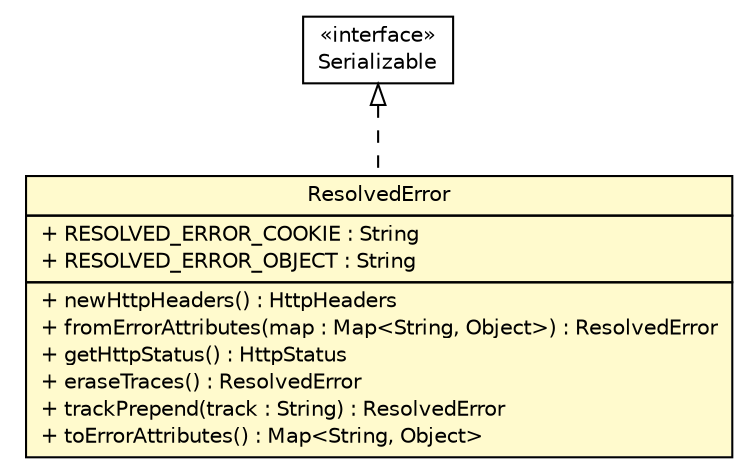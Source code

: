 #!/usr/local/bin/dot
#
# Class diagram 
# Generated by UMLGraph version R5_6-24-gf6e263 (http://www.umlgraph.org/)
#

digraph G {
	edge [fontname="Helvetica",fontsize=10,labelfontname="Helvetica",labelfontsize=10];
	node [fontname="Helvetica",fontsize=10,shape=plaintext];
	nodesep=0.25;
	ranksep=0.5;
	// com.yirendai.oss.lib.errorhandle.api.ResolvedError
	c1370 [label=<<table title="com.yirendai.oss.lib.errorhandle.api.ResolvedError" border="0" cellborder="1" cellspacing="0" cellpadding="2" port="p" bgcolor="lemonChiffon" href="./ResolvedError.html">
		<tr><td><table border="0" cellspacing="0" cellpadding="1">
<tr><td align="center" balign="center"> ResolvedError </td></tr>
		</table></td></tr>
		<tr><td><table border="0" cellspacing="0" cellpadding="1">
<tr><td align="left" balign="left"> + RESOLVED_ERROR_COOKIE : String </td></tr>
<tr><td align="left" balign="left"> + RESOLVED_ERROR_OBJECT : String </td></tr>
		</table></td></tr>
		<tr><td><table border="0" cellspacing="0" cellpadding="1">
<tr><td align="left" balign="left"> + newHttpHeaders() : HttpHeaders </td></tr>
<tr><td align="left" balign="left"> + fromErrorAttributes(map : Map&lt;String, Object&gt;) : ResolvedError </td></tr>
<tr><td align="left" balign="left"> + getHttpStatus() : HttpStatus </td></tr>
<tr><td align="left" balign="left"> + eraseTraces() : ResolvedError </td></tr>
<tr><td align="left" balign="left"> + trackPrepend(track : String) : ResolvedError </td></tr>
<tr><td align="left" balign="left"> + toErrorAttributes() : Map&lt;String, Object&gt; </td></tr>
		</table></td></tr>
		</table>>, URL="./ResolvedError.html", fontname="Helvetica", fontcolor="black", fontsize=10.0];
	//com.yirendai.oss.lib.errorhandle.api.ResolvedError implements java.io.Serializable
	c1398:p -> c1370:p [dir=back,arrowtail=empty,style=dashed];
	// java.io.Serializable
	c1398 [label=<<table title="java.io.Serializable" border="0" cellborder="1" cellspacing="0" cellpadding="2" port="p" href="http://java.sun.com/j2se/1.4.2/docs/api/java/io/Serializable.html">
		<tr><td><table border="0" cellspacing="0" cellpadding="1">
<tr><td align="center" balign="center"> &#171;interface&#187; </td></tr>
<tr><td align="center" balign="center"> Serializable </td></tr>
		</table></td></tr>
		</table>>, URL="http://java.sun.com/j2se/1.4.2/docs/api/java/io/Serializable.html", fontname="Helvetica", fontcolor="black", fontsize=10.0];
}

